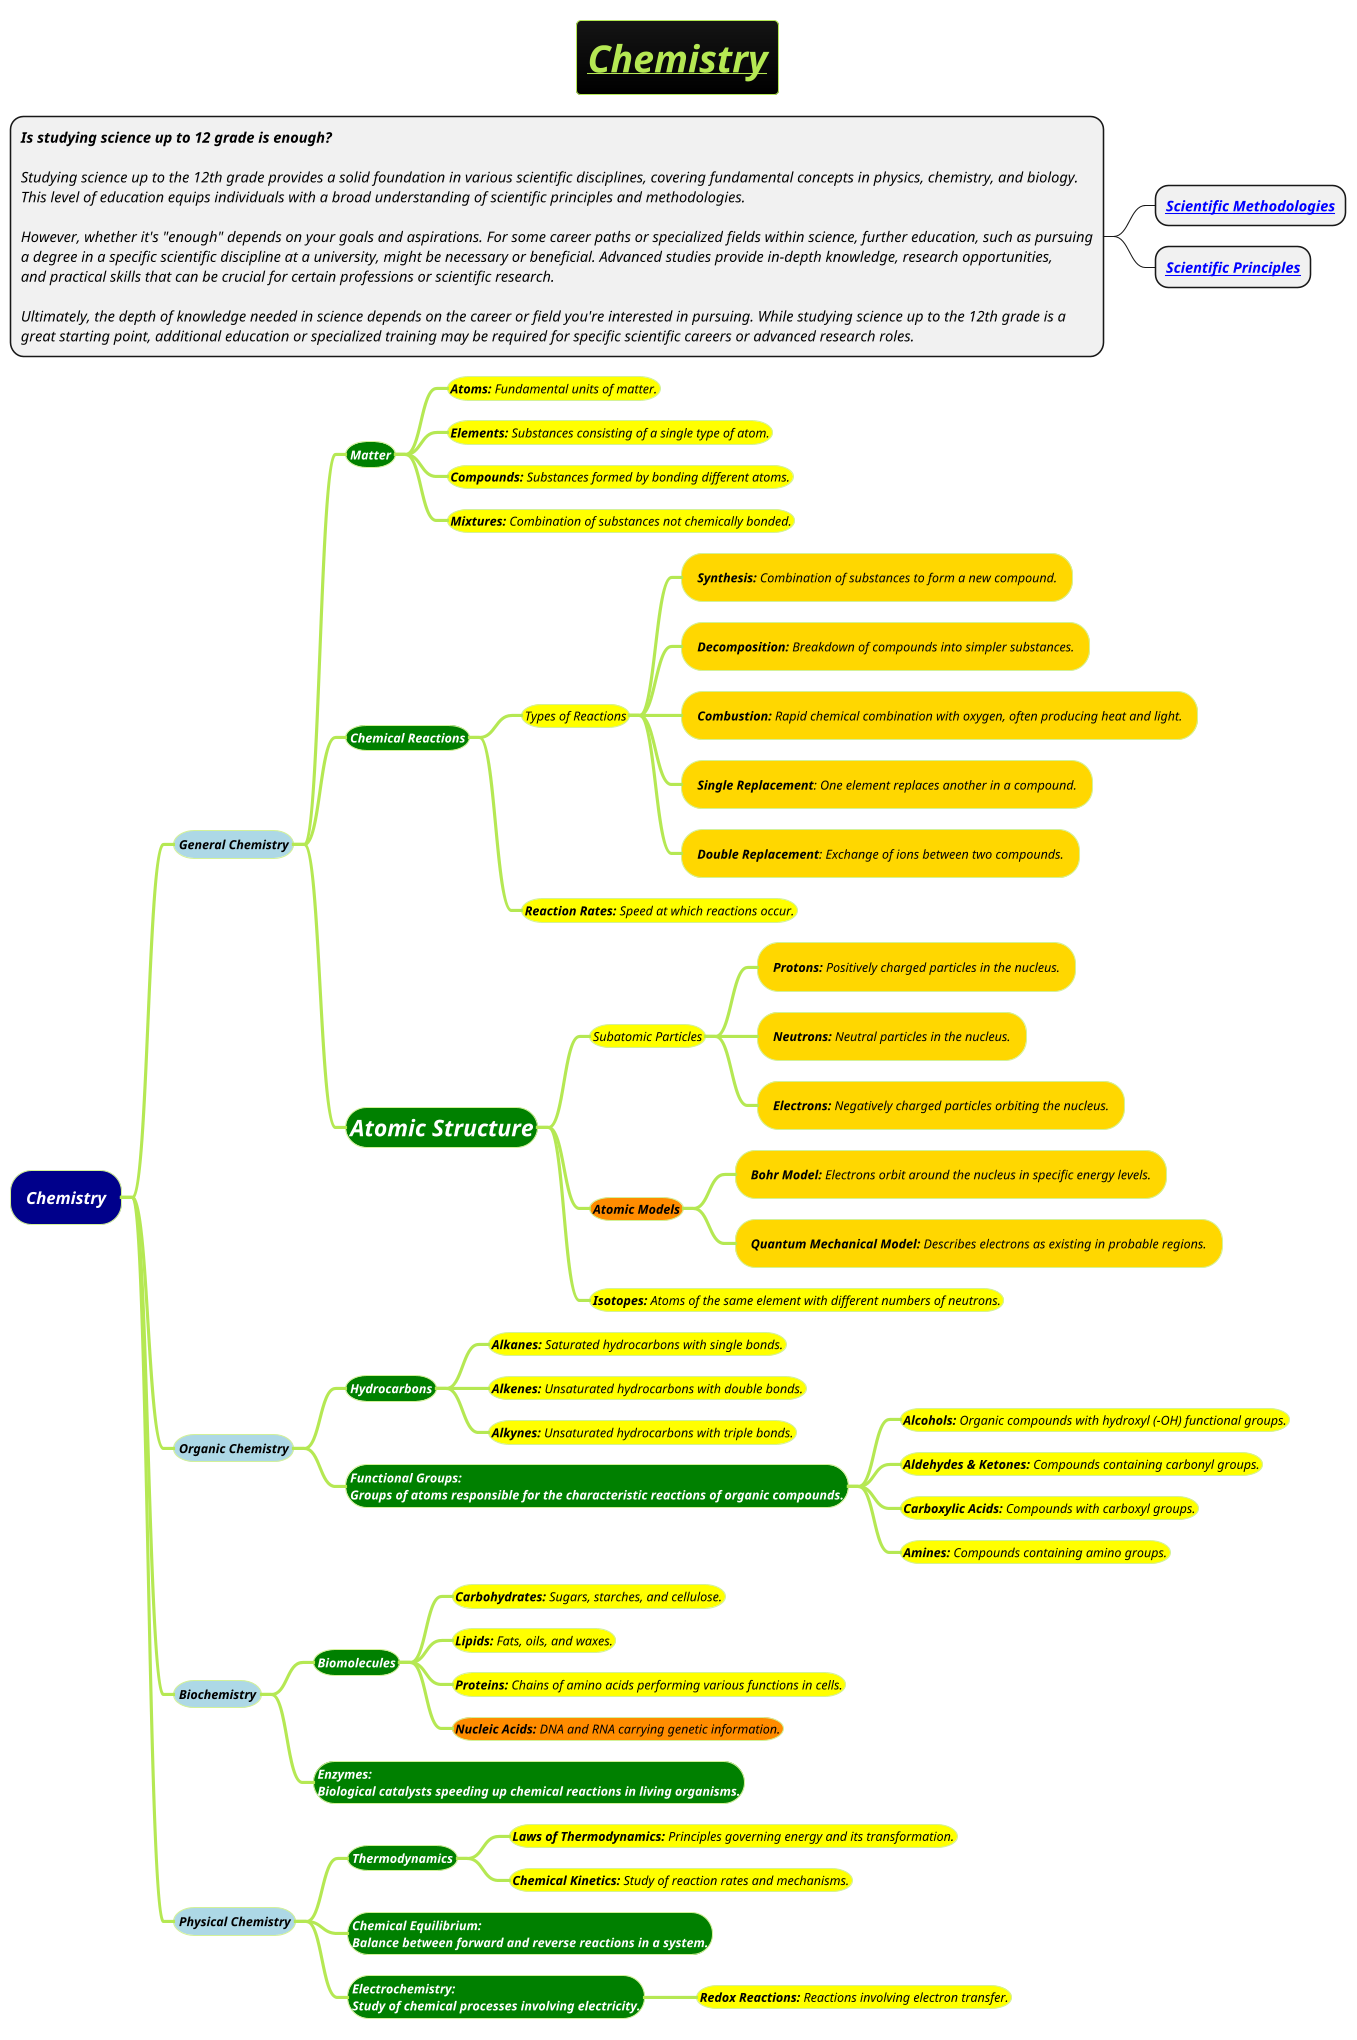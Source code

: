 @startmindmap
title =<i><b><u>Chemistry
*:<b><i>Is studying science up to 12 grade is enough?

<i>Studying science up to the 12th grade provides a solid foundation in various scientific disciplines, covering fundamental concepts in physics, chemistry, and biology.
<i>This level of education equips individuals with a broad understanding of scientific principles and methodologies.

<i>However, whether it's "enough" depends on your goals and aspirations. For some career paths or specialized fields within science, further education, such as pursuing
<i>a degree in a specific scientific discipline at a university, might be necessary or beneficial. Advanced studies provide in-depth knowledge, research opportunities,
<i>and practical skills that can be crucial for certain professions or scientific research.

<i>Ultimately, the depth of knowledge needed in science depends on the career or field you're interested in pursuing. While studying science up to the 12th grade is a
<i>great starting point, additional education or specialized training may be required for specific scientific careers or advanced research roles.;
** <b><i>[[docs/books/12th-grade-science/Scientific-Methodologies.puml Scientific Methodologies]]
** <b><i>[[docs/books/12th-grade-science/Scientific-Principles.puml Scientific Principles]]
!theme hacker


*[#darkblue] <i><color #white>Chemistry
**[#lightblue] <i><color #black><size:12>General Chemistry
***[#green] <b><i><color #white><size:12>Matter
****[#yellow] <i><color #black><size:12>**Atoms:** Fundamental units of matter.
****[#yellow] <i><color #black><size:12>**Elements:** Substances consisting of a single type of atom.
****[#yellow] <i><color #black><size:12>**Compounds:** Substances formed by bonding different atoms.
****[#yellow] <i><color #black><size:12>**Mixtures:** Combination of substances not chemically bonded.
***[#green] <b><i><color #white><size:12>Chemical Reactions
****[#yellow] <i><color #black><size:12>Types of Reactions
*****[#gold] <i><color #black><size:12>**Synthesis:** Combination of substances to form a new compound.
*****[#gold] <i><color #black><size:12>**Decomposition:** Breakdown of compounds into simpler substances.
*****[#gold] <i><color #black><size:12>**Combustion:** Rapid chemical combination with oxygen, often producing heat and light.
*****[#gold] <i><color #black><size:12>**Single Replacement**: One element replaces another in a compound.
*****[#gold] <i><color #black><size:12>**Double Replacement**: Exchange of ions between two compounds.
****[#yellow] <i><color #black><size:12>**Reaction Rates:** Speed at which reactions occur.
***[#green] <b><i><color #white><size:22>Atomic Structure
****[#yellow] <i><color #black><size:12>Subatomic Particles
*****[#gold] <i><color #black><size:12>**Protons:** Positively charged particles in the nucleus.
*****[#gold] <i><color #black><size:12>**Neutrons:** Neutral particles in the nucleus.
*****[#gold] <i><color #black><size:12>**Electrons:** Negatively charged particles orbiting the nucleus.
****[#darkorange] <b><i><color #black><size:12>Atomic Models
*****[#gold] <i><color #black><size:12>**Bohr Model:** Electrons orbit around the nucleus in specific energy levels.
*****[#gold] <i><color #black><size:12>**Quantum Mechanical Model:** Describes electrons as existing in probable regions.
****[#yellow] <i><color #black><size:12>**Isotopes:** Atoms of the same element with different numbers of neutrons.
**[#lightblue] <i><color #black><size:12>Organic Chemistry
***[#green] <b><i><color #white><size:12>Hydrocarbons
****[#yellow] <i><color #black><size:12>**Alkanes:** Saturated hydrocarbons with single bonds.
****[#yellow] <i><color #black><size:12>**Alkenes:** Unsaturated hydrocarbons with double bonds.
****[#yellow] <i><color #black><size:12>**Alkynes:** Unsaturated hydrocarbons with triple bonds.
***[#green] <b><i><color #white><size:12>Functional Groups: \n<b><i><color #white><size:12>Groups of atoms responsible for the characteristic reactions of organic compounds.
****[#yellow] <i><color #black><size:12>**Alcohols: **Organic compounds with hydroxyl (-OH) functional groups.
****[#yellow] <i><color #black><size:12>**Aldehydes & Ketones:** Compounds containing carbonyl groups.
****[#yellow] <i><color #black><size:12>**Carboxylic Acids:** Compounds with carboxyl groups.
****[#yellow] <i><color #black><size:12>**Amines: **Compounds containing amino groups.
**[#lightblue] <i><color #black><size:12>Biochemistry
***[#green] <b><i><color #white><size:12>Biomolecules
****[#yellow] <i><color #black><size:12>**Carbohydrates: **Sugars, starches, and cellulose.
****[#yellow] <i><color #black><size:12>**Lipids: **Fats, oils, and waxes.
****[#yellow] <i><color #black><size:12>**Proteins: **Chains of amino acids performing various functions in cells.
****[#darkorange] <i><color #black><size:12>**Nucleic Acids:** DNA and RNA carrying genetic information.
***[#green] <b><i><color #white><size:12>Enzymes: \n<b><i><color #white><size:12>Biological catalysts speeding up chemical reactions in living organisms.
**[#lightblue] <i><color #black><size:12>Physical Chemistry
***[#green] <b><i><color #white><size:12>Thermodynamics
****[#yellow] <i><color #black><size:12>**Laws of Thermodynamics:** Principles governing energy and its transformation.
****[#yellow] <i><color #black><size:12>**Chemical Kinetics: **Study of reaction rates and mechanisms.
***[#green] <b><i><color #white><size:12>Chemical Equilibrium: \n<b><i><color #white><size:12>Balance between forward and reverse reactions in a system.
***[#green] <b><i><color #white><size:12>Electrochemistry: \n<b><i><color #white><size:12>Study of chemical processes involving electricity.
****[#yellow] <i><color #black><size:12>**Redox Reactions:** Reactions involving electron transfer.
@endmindmap
